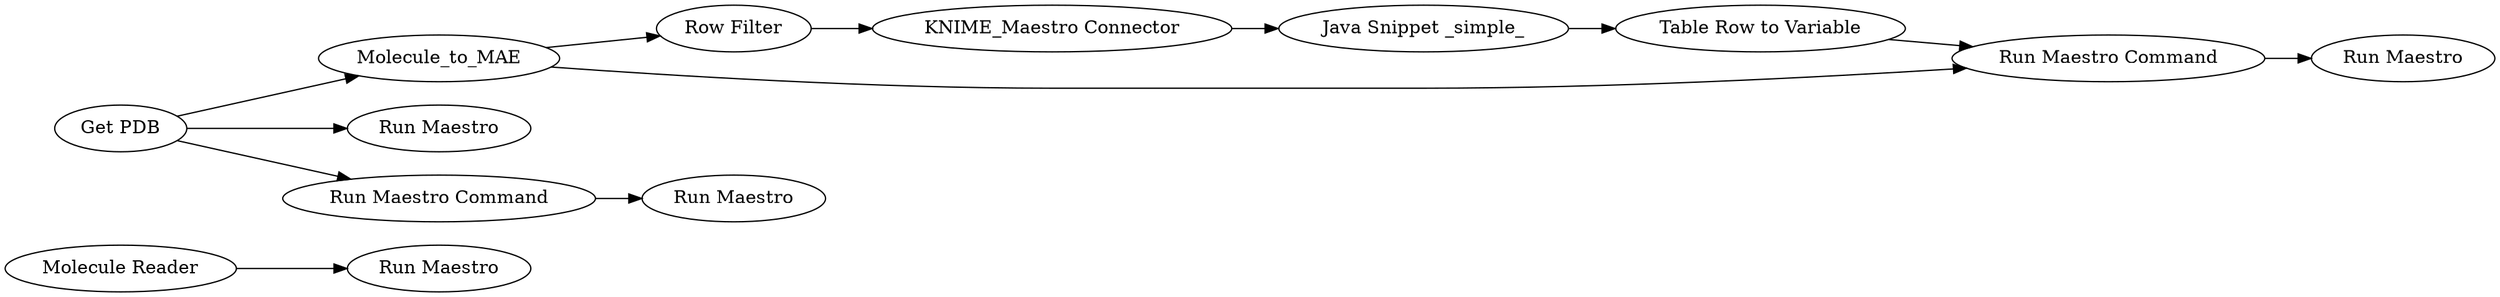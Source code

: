 digraph {
	1 [label="Run Maestro"]
	5 [label="Molecule Reader"]
	8348 [label="KNIME_Maestro Connector"]
	8349 [label="Row Filter"]
	8351 [label="Run Maestro"]
	8353 [label="Table Row to Variable"]
	9763 [label=Molecule_to_MAE]
	9764 [label="Run Maestro Command"]
	9765 [label="Java Snippet _simple_"]
	9833 [label="Run Maestro"]
	9834 [label="Run Maestro Command"]
	9836 [label="Run Maestro"]
	9837 [label="Get PDB"]
	5 -> 1
	8348 -> 9765
	8349 -> 8348
	8353 -> 9764
	9763 -> 9764
	9763 -> 8349
	9764 -> 8351
	9765 -> 8353
	9834 -> 9836
	9837 -> 9833
	9837 -> 9834
	9837 -> 9763
	rankdir=LR
}
